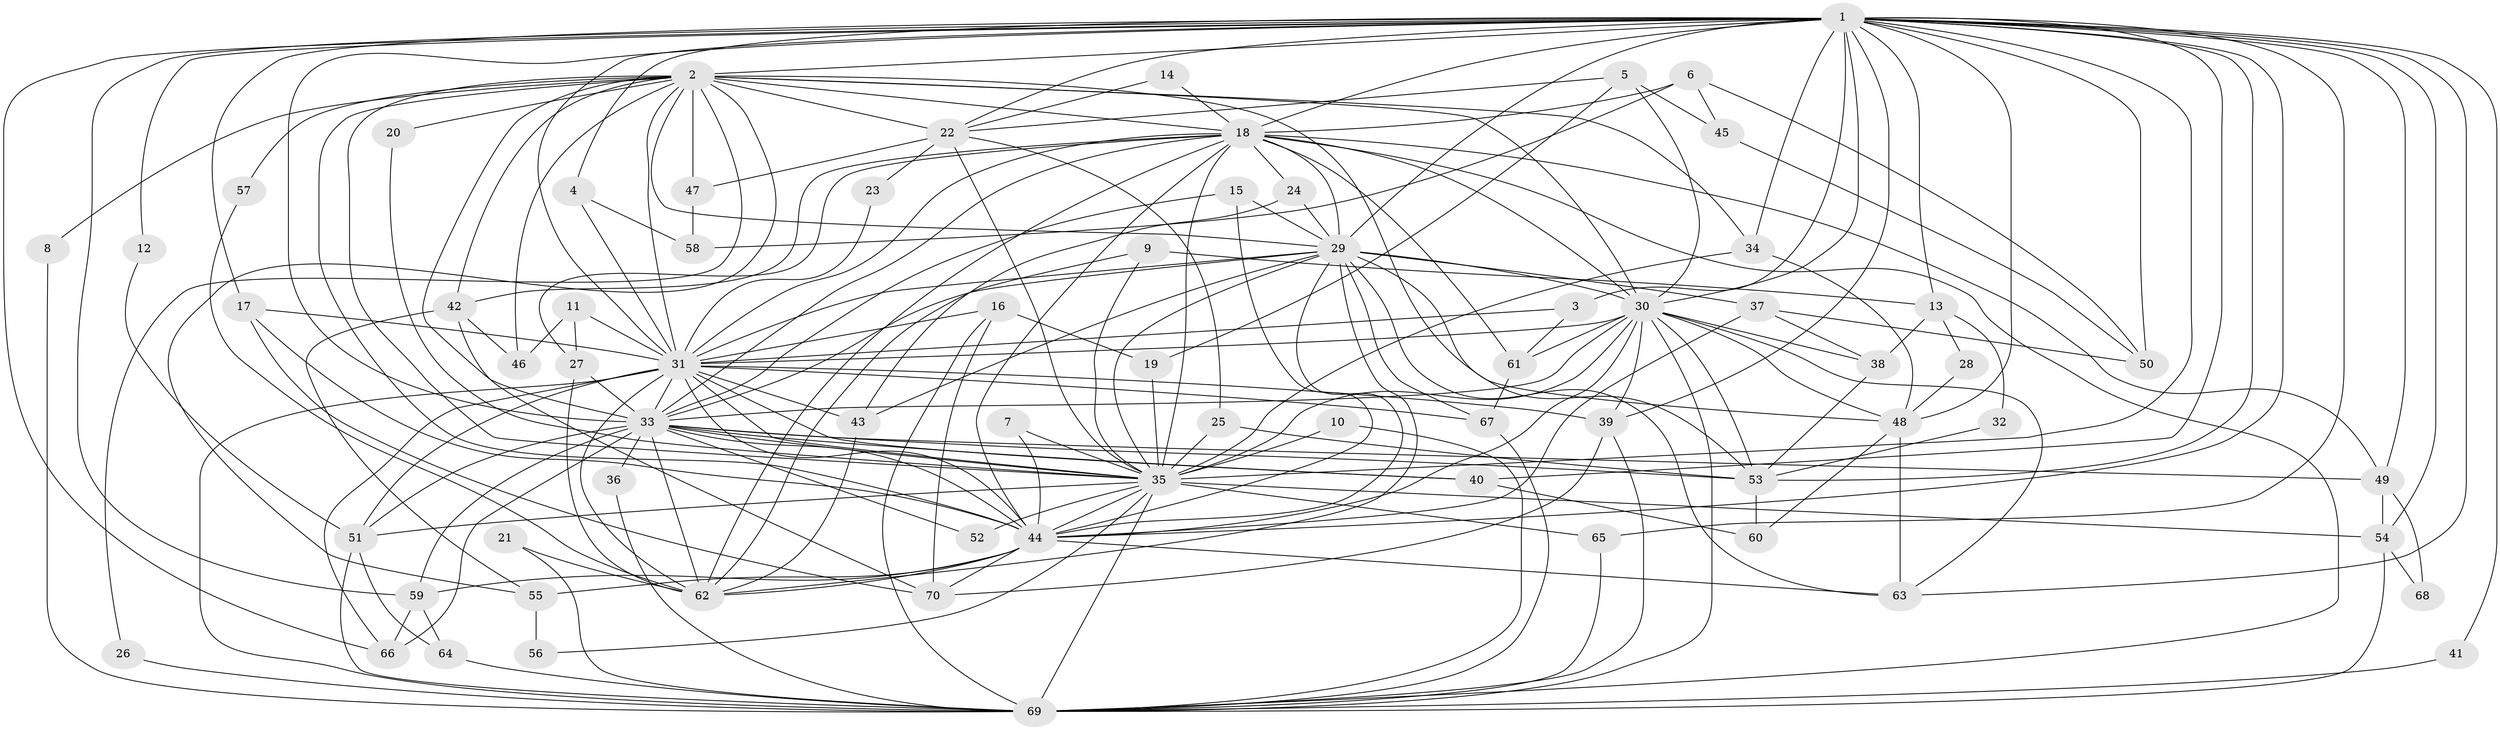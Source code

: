 // original degree distribution, {25: 0.007142857142857143, 18: 0.014285714285714285, 26: 0.007142857142857143, 17: 0.007142857142857143, 23: 0.014285714285714285, 21: 0.007142857142857143, 27: 0.007142857142857143, 24: 0.007142857142857143, 20: 0.007142857142857143, 7: 0.007142857142857143, 4: 0.1, 2: 0.5428571428571428, 3: 0.17857142857142858, 9: 0.014285714285714285, 5: 0.05714285714285714, 6: 0.014285714285714285, 8: 0.007142857142857143}
// Generated by graph-tools (version 1.1) at 2025/36/03/04/25 23:36:34]
// undirected, 70 vertices, 205 edges
graph export_dot {
  node [color=gray90,style=filled];
  1;
  2;
  3;
  4;
  5;
  6;
  7;
  8;
  9;
  10;
  11;
  12;
  13;
  14;
  15;
  16;
  17;
  18;
  19;
  20;
  21;
  22;
  23;
  24;
  25;
  26;
  27;
  28;
  29;
  30;
  31;
  32;
  33;
  34;
  35;
  36;
  37;
  38;
  39;
  40;
  41;
  42;
  43;
  44;
  45;
  46;
  47;
  48;
  49;
  50;
  51;
  52;
  53;
  54;
  55;
  56;
  57;
  58;
  59;
  60;
  61;
  62;
  63;
  64;
  65;
  66;
  67;
  68;
  69;
  70;
  1 -- 2 [weight=2.0];
  1 -- 3 [weight=1.0];
  1 -- 4 [weight=1.0];
  1 -- 12 [weight=1.0];
  1 -- 13 [weight=1.0];
  1 -- 17 [weight=1.0];
  1 -- 18 [weight=2.0];
  1 -- 22 [weight=1.0];
  1 -- 29 [weight=2.0];
  1 -- 30 [weight=2.0];
  1 -- 31 [weight=3.0];
  1 -- 33 [weight=3.0];
  1 -- 34 [weight=1.0];
  1 -- 35 [weight=4.0];
  1 -- 39 [weight=1.0];
  1 -- 40 [weight=1.0];
  1 -- 41 [weight=1.0];
  1 -- 44 [weight=3.0];
  1 -- 48 [weight=1.0];
  1 -- 49 [weight=1.0];
  1 -- 50 [weight=1.0];
  1 -- 53 [weight=1.0];
  1 -- 54 [weight=1.0];
  1 -- 59 [weight=1.0];
  1 -- 63 [weight=1.0];
  1 -- 65 [weight=1.0];
  1 -- 66 [weight=1.0];
  2 -- 8 [weight=1.0];
  2 -- 18 [weight=1.0];
  2 -- 20 [weight=1.0];
  2 -- 22 [weight=2.0];
  2 -- 26 [weight=1.0];
  2 -- 29 [weight=1.0];
  2 -- 30 [weight=1.0];
  2 -- 31 [weight=1.0];
  2 -- 33 [weight=1.0];
  2 -- 34 [weight=1.0];
  2 -- 35 [weight=2.0];
  2 -- 42 [weight=1.0];
  2 -- 44 [weight=1.0];
  2 -- 46 [weight=1.0];
  2 -- 47 [weight=1.0];
  2 -- 53 [weight=2.0];
  2 -- 55 [weight=1.0];
  2 -- 57 [weight=1.0];
  3 -- 31 [weight=1.0];
  3 -- 61 [weight=1.0];
  4 -- 31 [weight=1.0];
  4 -- 58 [weight=1.0];
  5 -- 19 [weight=1.0];
  5 -- 22 [weight=1.0];
  5 -- 30 [weight=1.0];
  5 -- 45 [weight=1.0];
  6 -- 18 [weight=1.0];
  6 -- 45 [weight=1.0];
  6 -- 50 [weight=1.0];
  6 -- 58 [weight=1.0];
  7 -- 35 [weight=1.0];
  7 -- 44 [weight=1.0];
  8 -- 69 [weight=1.0];
  9 -- 13 [weight=1.0];
  9 -- 35 [weight=1.0];
  9 -- 62 [weight=1.0];
  10 -- 35 [weight=1.0];
  10 -- 69 [weight=1.0];
  11 -- 27 [weight=1.0];
  11 -- 31 [weight=1.0];
  11 -- 46 [weight=1.0];
  12 -- 51 [weight=1.0];
  13 -- 28 [weight=1.0];
  13 -- 32 [weight=1.0];
  13 -- 38 [weight=1.0];
  14 -- 18 [weight=1.0];
  14 -- 22 [weight=1.0];
  15 -- 29 [weight=1.0];
  15 -- 33 [weight=1.0];
  15 -- 44 [weight=1.0];
  16 -- 19 [weight=1.0];
  16 -- 31 [weight=1.0];
  16 -- 69 [weight=1.0];
  16 -- 70 [weight=1.0];
  17 -- 31 [weight=1.0];
  17 -- 44 [weight=1.0];
  17 -- 70 [weight=1.0];
  18 -- 24 [weight=1.0];
  18 -- 27 [weight=1.0];
  18 -- 29 [weight=2.0];
  18 -- 30 [weight=2.0];
  18 -- 31 [weight=1.0];
  18 -- 33 [weight=2.0];
  18 -- 35 [weight=1.0];
  18 -- 42 [weight=1.0];
  18 -- 44 [weight=2.0];
  18 -- 49 [weight=1.0];
  18 -- 61 [weight=1.0];
  18 -- 62 [weight=1.0];
  18 -- 69 [weight=1.0];
  19 -- 35 [weight=1.0];
  20 -- 35 [weight=1.0];
  21 -- 62 [weight=1.0];
  21 -- 69 [weight=1.0];
  22 -- 23 [weight=1.0];
  22 -- 25 [weight=1.0];
  22 -- 35 [weight=1.0];
  22 -- 47 [weight=1.0];
  23 -- 31 [weight=1.0];
  24 -- 29 [weight=2.0];
  24 -- 43 [weight=1.0];
  25 -- 35 [weight=1.0];
  25 -- 53 [weight=1.0];
  26 -- 69 [weight=1.0];
  27 -- 33 [weight=1.0];
  27 -- 62 [weight=1.0];
  28 -- 48 [weight=1.0];
  29 -- 30 [weight=1.0];
  29 -- 31 [weight=1.0];
  29 -- 33 [weight=1.0];
  29 -- 35 [weight=1.0];
  29 -- 37 [weight=1.0];
  29 -- 43 [weight=1.0];
  29 -- 44 [weight=1.0];
  29 -- 48 [weight=1.0];
  29 -- 62 [weight=1.0];
  29 -- 63 [weight=1.0];
  29 -- 67 [weight=1.0];
  30 -- 31 [weight=1.0];
  30 -- 33 [weight=2.0];
  30 -- 35 [weight=2.0];
  30 -- 38 [weight=1.0];
  30 -- 39 [weight=1.0];
  30 -- 44 [weight=1.0];
  30 -- 48 [weight=1.0];
  30 -- 53 [weight=1.0];
  30 -- 61 [weight=1.0];
  30 -- 63 [weight=1.0];
  30 -- 69 [weight=1.0];
  31 -- 33 [weight=1.0];
  31 -- 35 [weight=1.0];
  31 -- 39 [weight=1.0];
  31 -- 40 [weight=1.0];
  31 -- 43 [weight=1.0];
  31 -- 44 [weight=1.0];
  31 -- 51 [weight=1.0];
  31 -- 62 [weight=1.0];
  31 -- 66 [weight=1.0];
  31 -- 67 [weight=1.0];
  31 -- 69 [weight=2.0];
  32 -- 53 [weight=1.0];
  33 -- 35 [weight=1.0];
  33 -- 36 [weight=1.0];
  33 -- 40 [weight=1.0];
  33 -- 44 [weight=1.0];
  33 -- 49 [weight=1.0];
  33 -- 51 [weight=1.0];
  33 -- 52 [weight=1.0];
  33 -- 53 [weight=1.0];
  33 -- 59 [weight=1.0];
  33 -- 62 [weight=1.0];
  33 -- 66 [weight=2.0];
  34 -- 35 [weight=1.0];
  34 -- 48 [weight=1.0];
  35 -- 44 [weight=1.0];
  35 -- 51 [weight=1.0];
  35 -- 52 [weight=1.0];
  35 -- 54 [weight=1.0];
  35 -- 56 [weight=1.0];
  35 -- 65 [weight=1.0];
  35 -- 69 [weight=1.0];
  36 -- 69 [weight=1.0];
  37 -- 38 [weight=1.0];
  37 -- 44 [weight=1.0];
  37 -- 50 [weight=1.0];
  38 -- 53 [weight=1.0];
  39 -- 69 [weight=1.0];
  39 -- 70 [weight=1.0];
  40 -- 60 [weight=1.0];
  41 -- 69 [weight=1.0];
  42 -- 46 [weight=1.0];
  42 -- 55 [weight=1.0];
  42 -- 70 [weight=1.0];
  43 -- 62 [weight=1.0];
  44 -- 55 [weight=2.0];
  44 -- 59 [weight=1.0];
  44 -- 62 [weight=1.0];
  44 -- 63 [weight=1.0];
  44 -- 70 [weight=1.0];
  45 -- 50 [weight=1.0];
  47 -- 58 [weight=1.0];
  48 -- 60 [weight=1.0];
  48 -- 63 [weight=1.0];
  49 -- 54 [weight=1.0];
  49 -- 68 [weight=1.0];
  51 -- 64 [weight=1.0];
  51 -- 69 [weight=1.0];
  53 -- 60 [weight=1.0];
  54 -- 68 [weight=1.0];
  54 -- 69 [weight=1.0];
  55 -- 56 [weight=1.0];
  57 -- 62 [weight=1.0];
  59 -- 64 [weight=1.0];
  59 -- 66 [weight=1.0];
  61 -- 67 [weight=1.0];
  64 -- 69 [weight=1.0];
  65 -- 69 [weight=1.0];
  67 -- 69 [weight=1.0];
}
